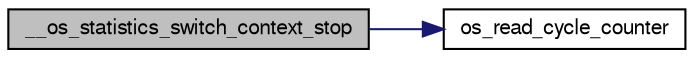 digraph G
{
  edge [fontname="FreeSans",fontsize="10",labelfontname="FreeSans",labelfontsize="10"];
  node [fontname="FreeSans",fontsize="10",shape=record];
  rankdir=LR;
  Node1 [label="__os_statistics_switch_context_stop",height=0.2,width=0.4,color="black", fillcolor="grey75", style="filled" fontcolor="black"];
  Node1 -> Node2 [color="midnightblue",fontsize="10",style="solid",fontname="FreeSans"];
  Node2 [label="os_read_cycle_counter",height=0.2,width=0.4,color="black", fillcolor="white", style="filled",URL="$os__port_8h.html#af40263235b72b196ce647659a44c0b34"];
}
